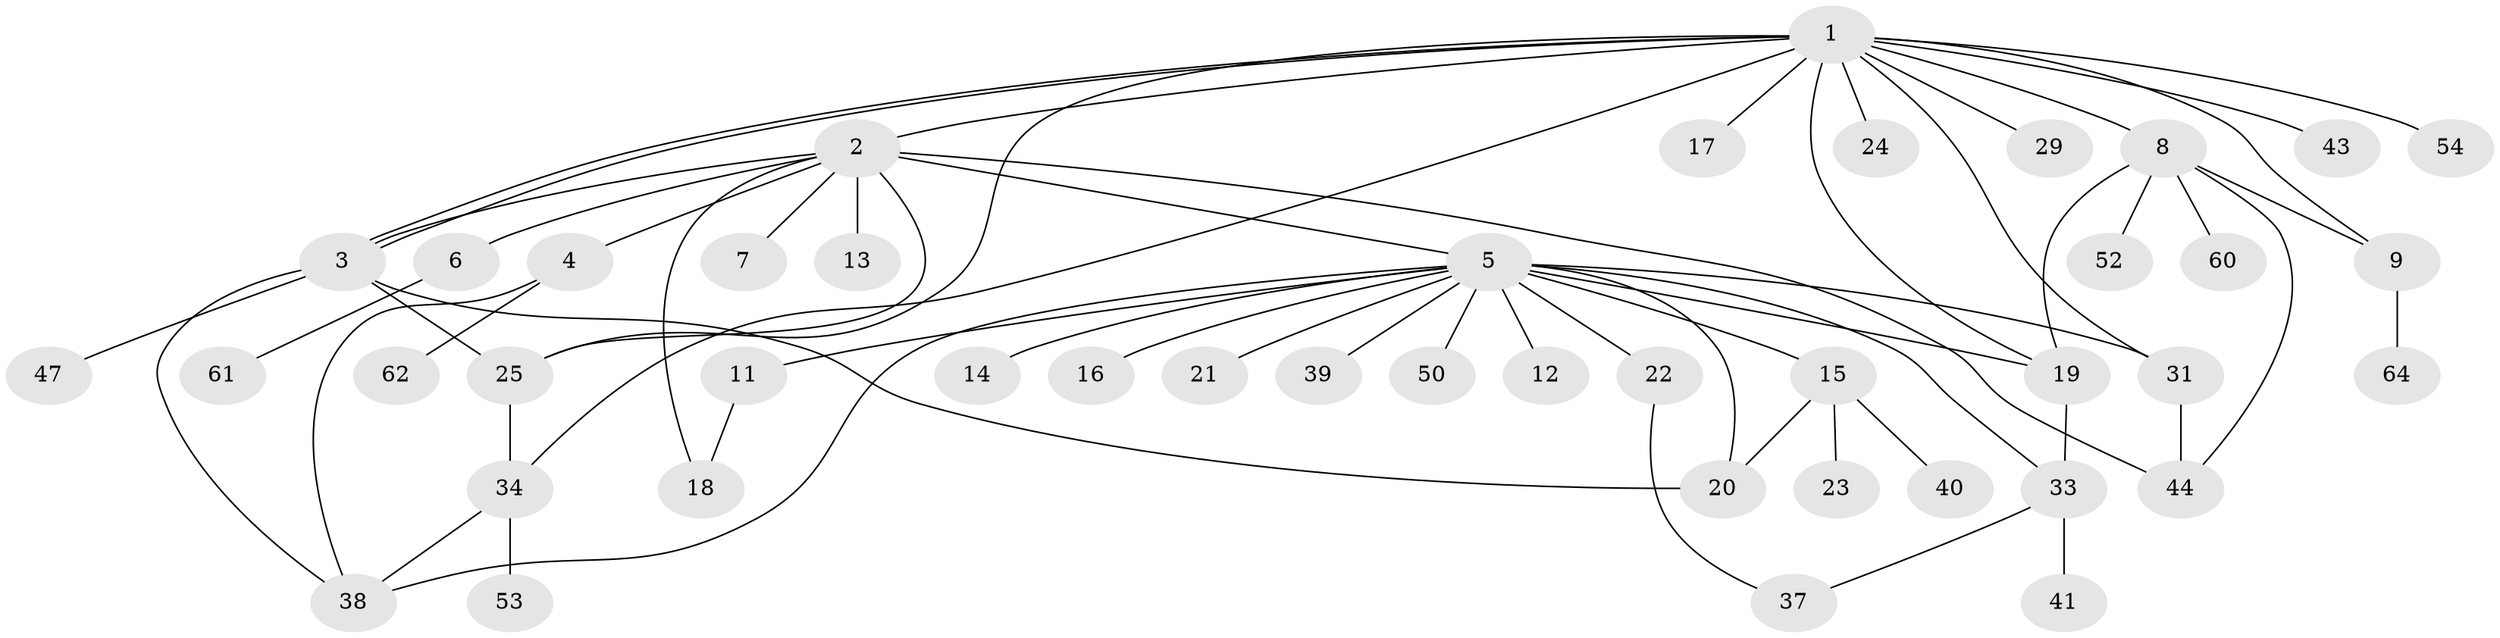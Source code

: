 // original degree distribution, {13: 0.015625, 11: 0.015625, 7: 0.03125, 3: 0.15625, 6: 0.015625, 2: 0.21875, 1: 0.4375, 14: 0.015625, 4: 0.0625, 5: 0.03125}
// Generated by graph-tools (version 1.1) at 2025/18/03/04/25 18:18:21]
// undirected, 44 vertices, 62 edges
graph export_dot {
graph [start="1"]
  node [color=gray90,style=filled];
  1 [super="+28"];
  2;
  3;
  4;
  5 [super="+10+35"];
  6;
  7;
  8 [super="+26"];
  9 [super="+27"];
  11 [super="+63"];
  12;
  13;
  14 [super="+32"];
  15;
  16;
  17;
  18 [super="+30"];
  19 [super="+51"];
  20;
  21;
  22;
  23;
  24;
  25;
  29 [super="+56"];
  31 [super="+48"];
  33 [super="+36"];
  34;
  37 [super="+42"];
  38 [super="+45+49"];
  39;
  40;
  41;
  43;
  44 [super="+59"];
  47;
  50;
  52;
  53;
  54;
  60;
  61;
  62;
  64;
  1 -- 2;
  1 -- 3;
  1 -- 3;
  1 -- 8;
  1 -- 9;
  1 -- 17;
  1 -- 24;
  1 -- 29;
  1 -- 34;
  1 -- 43;
  1 -- 54;
  1 -- 25;
  1 -- 31;
  1 -- 19;
  2 -- 3;
  2 -- 4;
  2 -- 5 [weight=2];
  2 -- 6;
  2 -- 7;
  2 -- 13;
  2 -- 25;
  2 -- 44;
  2 -- 18;
  3 -- 20;
  3 -- 25;
  3 -- 38;
  3 -- 47;
  4 -- 38;
  4 -- 62;
  5 -- 11;
  5 -- 20;
  5 -- 22 [weight=2];
  5 -- 33;
  5 -- 38;
  5 -- 39;
  5 -- 12;
  5 -- 14;
  5 -- 15;
  5 -- 16;
  5 -- 50;
  5 -- 19 [weight=2];
  5 -- 21;
  5 -- 31;
  6 -- 61;
  8 -- 9;
  8 -- 19;
  8 -- 52;
  8 -- 60;
  8 -- 44;
  9 -- 64;
  11 -- 18;
  15 -- 20;
  15 -- 23;
  15 -- 40;
  19 -- 33;
  22 -- 37;
  25 -- 34;
  31 -- 44;
  33 -- 37;
  33 -- 41;
  34 -- 53;
  34 -- 38;
}
